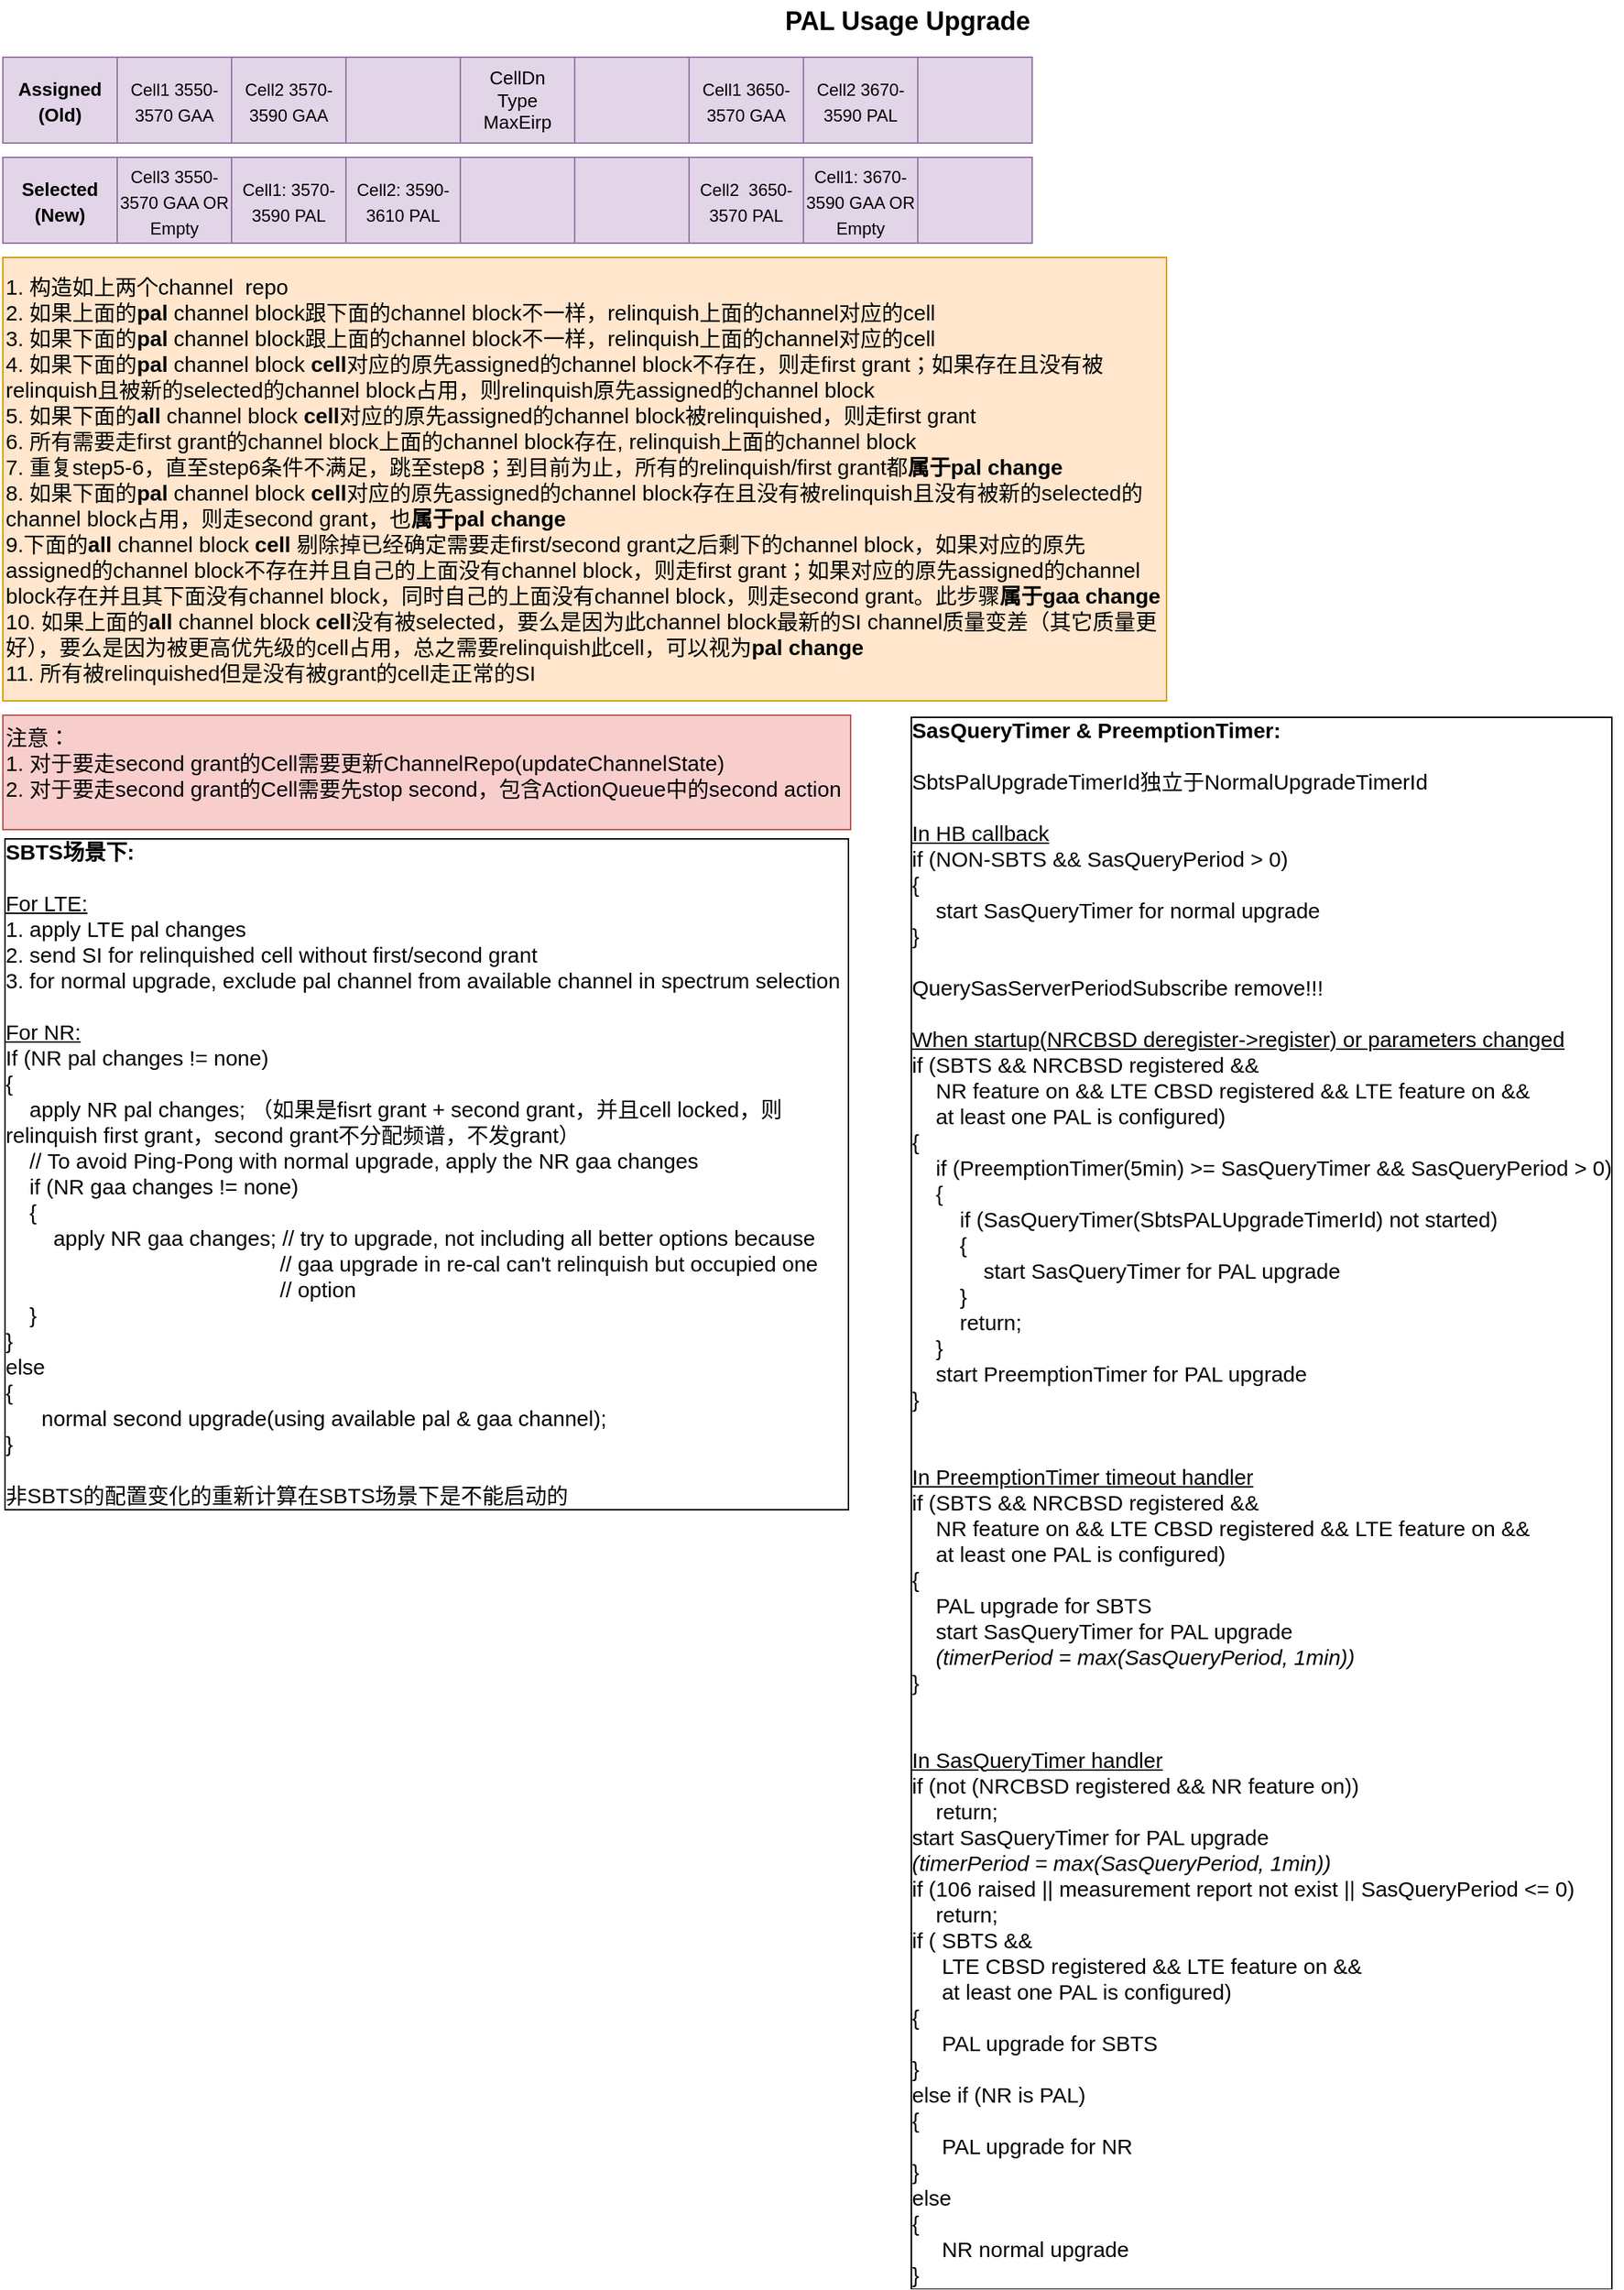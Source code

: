 <mxfile version="18.1.3" type="github">
  <diagram id="I7b-DVMGUag0UUCmyViW" name="Page-1">
    <mxGraphModel dx="1422" dy="762" grid="1" gridSize="10" guides="1" tooltips="1" connect="1" arrows="1" fold="1" page="1" pageScale="1" pageWidth="1169" pageHeight="1654" math="0" shadow="0">
      <root>
        <mxCell id="0" />
        <mxCell id="1" parent="0" />
        <mxCell id="0SPUhZUTOxkxkWTP6AR3-1" value="1. 构造如上两个channel&amp;nbsp; repo&lt;br&gt;2. 如果上面的&lt;b&gt;pal &lt;/b&gt;channel block跟下面的channel block不一样，relinquish上面的channel对应的cell&lt;br&gt;3. 如果下面的&lt;b&gt;pal &lt;/b&gt;channel block跟上面的channel block不一样，relinquish上面的channel对应的cell&lt;br&gt;4. 如果下面的&lt;b&gt;pal &lt;/b&gt;channel block &lt;b&gt;cell&lt;/b&gt;对应的原先assigned的channel block不存在，则走first grant；如果存在且没有被relinquish且被新的selected的channel block占用，则relinquish原先assigned的channel block&lt;br&gt;5. 如果下面的&lt;b&gt;all &lt;/b&gt;channel block &lt;b&gt;cell&lt;/b&gt;对应的原先assigned的channel block被relinquished，则走first grant&lt;br&gt;6. 所有需要走first grant的channel block上面的channel block存在, relinquish上面的channel block&lt;br&gt;7. 重复step5-6，直至step6条件不满足，跳至step8；到目前为止，所有的relinquish/first grant都&lt;b&gt;属于pal change&lt;/b&gt;&lt;br&gt;8. 如果下面的&lt;b&gt;pal &lt;/b&gt;channel block &lt;b&gt;cell&lt;/b&gt;对应的原先assigned的channel block存在且没有被relinquish且没有被新的selected的channel block占用，则走second grant，也&lt;b&gt;属于pal change&lt;/b&gt;&lt;br&gt;9.下面的&lt;b&gt;all &lt;/b&gt;channel block &lt;b&gt;cell &lt;/b&gt;剔除掉已经确定需要走first/second grant之后剩下的channel block，如果对应的原先assigned的channel block不存在并且自己的上面没有channel block，则走first grant；如果对应的原先assigned的channel block存在并且其下面没有channel block，同时自己的上面没有channel block，则走second grant。此步骤&lt;b&gt;属于gaa change&lt;/b&gt;&lt;br&gt;10. 如果上面的&lt;b&gt;all&amp;nbsp;&lt;/b&gt;channel block &lt;b&gt;cell&lt;/b&gt;没有被selected，要么是因为此channel block最新的SI channel质量变差（其它质量更好），要么是因为被更高优先级的cell占用，总之需要relinquish此cell，可以视为&lt;b&gt;pal change&lt;/b&gt;&lt;br&gt;11. 所有被relinquished但是没有被grant的cell走正常的SI" style="rounded=0;whiteSpace=wrap;html=1;align=left;fontSize=15;fillColor=#ffe6cc;strokeColor=#d79b00;fontFamily=Helvetica;" parent="1" vertex="1">
          <mxGeometry x="7" y="190" width="814" height="310" as="geometry" />
        </mxCell>
        <mxCell id="0SPUhZUTOxkxkWTP6AR3-2" value="&lt;b&gt;&lt;span style=&quot;font-size: 13px;&quot;&gt;Assigned&lt;/span&gt;&lt;br style=&quot;font-size: 13px;&quot;&gt;&lt;span style=&quot;font-size: 13px;&quot;&gt;(Old)&lt;/span&gt;&lt;/b&gt;" style="rounded=0;whiteSpace=wrap;html=1;fontSize=15;align=center;verticalAlign=middle;fillColor=#e1d5e7;strokeColor=#9673a6;fontFamily=Helvetica;" parent="1" vertex="1">
          <mxGeometry x="7" y="50" width="80" height="60" as="geometry" />
        </mxCell>
        <mxCell id="0SPUhZUTOxkxkWTP6AR3-3" value="&lt;span style=&quot;font-size: 12px&quot;&gt;Cell1 3550-3570 GAA&lt;/span&gt;" style="rounded=0;whiteSpace=wrap;html=1;fontSize=15;align=center;verticalAlign=middle;fillColor=#e1d5e7;strokeColor=#9673a6;fontFamily=Helvetica;" parent="1" vertex="1">
          <mxGeometry x="87" y="50" width="80" height="60" as="geometry" />
        </mxCell>
        <mxCell id="0SPUhZUTOxkxkWTP6AR3-4" value="&lt;span style=&quot;font-size: 12px&quot;&gt;Cell2 3570-3590 GAA&lt;/span&gt;" style="rounded=0;whiteSpace=wrap;html=1;fontSize=15;align=center;verticalAlign=middle;fillColor=#e1d5e7;strokeColor=#9673a6;fontFamily=Helvetica;" parent="1" vertex="1">
          <mxGeometry x="167" y="50" width="80" height="60" as="geometry" />
        </mxCell>
        <mxCell id="0SPUhZUTOxkxkWTP6AR3-5" value="" style="rounded=0;whiteSpace=wrap;html=1;fontSize=15;align=center;verticalAlign=middle;fillColor=#e1d5e7;strokeColor=#9673a6;fontFamily=Helvetica;" parent="1" vertex="1">
          <mxGeometry x="247" y="50" width="80" height="60" as="geometry" />
        </mxCell>
        <mxCell id="0SPUhZUTOxkxkWTP6AR3-6" value="CellDn&lt;br&gt;Type&lt;br style=&quot;font-size: 13px&quot;&gt;MaxEirp" style="rounded=0;whiteSpace=wrap;html=1;fontSize=13;align=center;fontStyle=0;verticalAlign=middle;fillColor=#e1d5e7;strokeColor=#9673a6;fontFamily=Helvetica;" parent="1" vertex="1">
          <mxGeometry x="327" y="50" width="80" height="60" as="geometry" />
        </mxCell>
        <mxCell id="0SPUhZUTOxkxkWTP6AR3-7" value="" style="rounded=0;whiteSpace=wrap;html=1;fontSize=15;align=center;verticalAlign=middle;fillColor=#e1d5e7;strokeColor=#9673a6;fontFamily=Helvetica;" parent="1" vertex="1">
          <mxGeometry x="407" y="50" width="80" height="60" as="geometry" />
        </mxCell>
        <mxCell id="0SPUhZUTOxkxkWTP6AR3-8" value="&lt;span style=&quot;font-size: 12px&quot;&gt;Cell1 3650-3570 GAA&lt;/span&gt;" style="rounded=0;whiteSpace=wrap;html=1;fontSize=15;align=center;verticalAlign=middle;fillColor=#e1d5e7;strokeColor=#9673a6;fontFamily=Helvetica;" parent="1" vertex="1">
          <mxGeometry x="487" y="50" width="80" height="60" as="geometry" />
        </mxCell>
        <mxCell id="0SPUhZUTOxkxkWTP6AR3-9" value="&lt;span style=&quot;font-size: 12px&quot;&gt;Cell2 3670-3590 PAL&lt;/span&gt;" style="rounded=0;whiteSpace=wrap;html=1;fontSize=15;align=center;verticalAlign=middle;fillColor=#e1d5e7;strokeColor=#9673a6;fontFamily=Helvetica;" parent="1" vertex="1">
          <mxGeometry x="567" y="50" width="80" height="60" as="geometry" />
        </mxCell>
        <mxCell id="0SPUhZUTOxkxkWTP6AR3-10" value="" style="rounded=0;whiteSpace=wrap;html=1;fontSize=15;align=center;verticalAlign=middle;fillColor=#e1d5e7;strokeColor=#9673a6;fontFamily=Helvetica;" parent="1" vertex="1">
          <mxGeometry x="647" y="50" width="80" height="60" as="geometry" />
        </mxCell>
        <mxCell id="0SPUhZUTOxkxkWTP6AR3-11" value="&lt;b&gt;&lt;span style=&quot;font-size: 13px;&quot;&gt;Selected&lt;/span&gt;&lt;br style=&quot;font-size: 13px;&quot;&gt;&lt;span style=&quot;font-size: 13px;&quot;&gt;(New)&lt;/span&gt;&lt;/b&gt;" style="rounded=0;whiteSpace=wrap;html=1;fontSize=15;align=center;verticalAlign=middle;fillColor=#e1d5e7;strokeColor=#9673a6;fontFamily=Helvetica;" parent="1" vertex="1">
          <mxGeometry x="7" y="120" width="80" height="60" as="geometry" />
        </mxCell>
        <mxCell id="0SPUhZUTOxkxkWTP6AR3-12" value="&lt;span style=&quot;font-size: 12px&quot;&gt;Cell3 3550-3570 GAA OR&lt;br&gt;Empty&lt;br&gt;&lt;/span&gt;" style="rounded=0;whiteSpace=wrap;html=1;fontSize=15;align=center;verticalAlign=middle;fillColor=#e1d5e7;strokeColor=#9673a6;fontFamily=Helvetica;" parent="1" vertex="1">
          <mxGeometry x="87" y="120" width="80" height="60" as="geometry" />
        </mxCell>
        <mxCell id="0SPUhZUTOxkxkWTP6AR3-13" value="&lt;span style=&quot;font-size: 12px&quot;&gt;Cell1: 3570-3590 PAL&lt;/span&gt;" style="rounded=0;whiteSpace=wrap;html=1;fontSize=15;align=center;verticalAlign=middle;fillColor=#e1d5e7;strokeColor=#9673a6;fontFamily=Helvetica;" parent="1" vertex="1">
          <mxGeometry x="167" y="120" width="80" height="60" as="geometry" />
        </mxCell>
        <mxCell id="0SPUhZUTOxkxkWTP6AR3-14" value="&lt;span style=&quot;font-size: 12px&quot;&gt;Cell2: 3590-3610 PAL&lt;/span&gt;" style="rounded=0;whiteSpace=wrap;html=1;fontSize=15;align=center;verticalAlign=middle;fillColor=#e1d5e7;strokeColor=#9673a6;fontFamily=Helvetica;" parent="1" vertex="1">
          <mxGeometry x="247" y="120" width="80" height="60" as="geometry" />
        </mxCell>
        <mxCell id="0SPUhZUTOxkxkWTP6AR3-15" value="" style="rounded=0;whiteSpace=wrap;html=1;fontSize=15;align=center;verticalAlign=middle;fillColor=#e1d5e7;strokeColor=#9673a6;fontFamily=Helvetica;" parent="1" vertex="1">
          <mxGeometry x="327" y="120" width="80" height="60" as="geometry" />
        </mxCell>
        <mxCell id="0SPUhZUTOxkxkWTP6AR3-16" value="" style="rounded=0;whiteSpace=wrap;html=1;fontSize=15;align=center;verticalAlign=middle;fillColor=#e1d5e7;strokeColor=#9673a6;fontFamily=Helvetica;" parent="1" vertex="1">
          <mxGeometry x="407" y="120" width="80" height="60" as="geometry" />
        </mxCell>
        <mxCell id="0SPUhZUTOxkxkWTP6AR3-17" value="&lt;font style=&quot;font-size: 12px&quot;&gt;Cell2&amp;nbsp; 3650-3570 PAL&lt;/font&gt;" style="rounded=0;whiteSpace=wrap;html=1;fontSize=15;align=center;verticalAlign=middle;fillColor=#e1d5e7;strokeColor=#9673a6;fontFamily=Helvetica;" parent="1" vertex="1">
          <mxGeometry x="487" y="120" width="80" height="60" as="geometry" />
        </mxCell>
        <mxCell id="0SPUhZUTOxkxkWTP6AR3-18" value="&lt;span style=&quot;font-size: 12px&quot;&gt;Cell1: 3670-3590 GAA OR Empty&lt;/span&gt;" style="rounded=0;whiteSpace=wrap;html=1;fontSize=15;align=center;verticalAlign=middle;fillColor=#e1d5e7;strokeColor=#9673a6;fontFamily=Helvetica;" parent="1" vertex="1">
          <mxGeometry x="567" y="120" width="80" height="60" as="geometry" />
        </mxCell>
        <mxCell id="0SPUhZUTOxkxkWTP6AR3-19" value="" style="rounded=0;whiteSpace=wrap;html=1;fontSize=15;align=center;verticalAlign=middle;fillColor=#e1d5e7;strokeColor=#9673a6;fontFamily=Helvetica;" parent="1" vertex="1">
          <mxGeometry x="647" y="120" width="80" height="60" as="geometry" />
        </mxCell>
        <mxCell id="0SPUhZUTOxkxkWTP6AR3-22" value="PAL Usage Upgrade" style="text;html=1;strokeColor=none;fillColor=none;align=center;verticalAlign=middle;whiteSpace=wrap;rounded=0;fontSize=18;fontColor=#000000;fontStyle=1;fontFamily=Helvetica;" parent="1" vertex="1">
          <mxGeometry x="530" y="10" width="220" height="30" as="geometry" />
        </mxCell>
        <mxCell id="0SPUhZUTOxkxkWTP6AR3-23" value="&lt;font style=&quot;font-size: 15px&quot;&gt;注意：&lt;br&gt;1. 对于要走second grant的Cell需要更新ChannelRepo(updateChannelState)&lt;br&gt;2. 对于要走second grant的Cell需要先stop second，包含ActionQueue中的second action&lt;br&gt;&lt;/font&gt;" style="text;html=1;strokeColor=#b85450;fillColor=#f8cecc;align=left;verticalAlign=top;whiteSpace=wrap;rounded=0;fontSize=14;fontFamily=Helvetica;" parent="1" vertex="1">
          <mxGeometry x="7" y="510" width="593" height="80" as="geometry" />
        </mxCell>
        <mxCell id="e3JJVRDGPqxO4OqVIrgf-2" value="&lt;font style=&quot;font-size: 15px;&quot;&gt;&lt;font style=&quot;font-size: 15px;&quot;&gt;&lt;b style=&quot;&quot;&gt;SBTS场景下:&lt;/b&gt;&lt;br style=&quot;&quot;&gt;&lt;br&gt;&lt;u style=&quot;&quot;&gt;For LTE:&lt;/u&gt;&lt;br style=&quot;&quot;&gt;1. apply LTE pal changes&lt;br style=&quot;&quot;&gt;2. send SI for relinquished cell without first/second grant&lt;br style=&quot;&quot;&gt;3. for normal upgrade, exclude pal channel from available channel in spectrum selection&amp;nbsp;&lt;br style=&quot;&quot;&gt;&lt;br style=&quot;&quot;&gt;&lt;u style=&quot;&quot;&gt;For NR:&lt;/u&gt;&lt;/font&gt;&lt;br style=&quot;&quot;&gt;If (NR pal changes != none)&lt;br style=&quot;&quot;&gt;{&lt;br style=&quot;&quot;&gt;&amp;nbsp; &amp;nbsp; apply NR pal changes; （如果是fisrt grant + second grant，并且cell locked，则relinquish first grant，second grant不分配频谱，不发grant）&lt;br&gt;&amp;nbsp; &amp;nbsp; // To avoid Ping-Pong with normal upgrade, apply the&amp;nbsp;NR gaa changes&lt;br style=&quot;&quot;&gt;&amp;nbsp; &amp;nbsp; if (NR gaa changes != none)&lt;br style=&quot;&quot;&gt;&amp;nbsp; &amp;nbsp; {&lt;br style=&quot;&quot;&gt;&amp;nbsp; &amp;nbsp; &amp;nbsp; &amp;nbsp; apply NR gaa changes; // try to upgrade, not including all better options because&amp;nbsp;&lt;br&gt;&amp;nbsp; &amp;nbsp; &amp;nbsp; &amp;nbsp; &amp;nbsp; &amp;nbsp; &amp;nbsp; &amp;nbsp; &amp;nbsp; &amp;nbsp; &amp;nbsp; &amp;nbsp; &amp;nbsp; &amp;nbsp; &amp;nbsp; &amp;nbsp; &amp;nbsp; &amp;nbsp; &amp;nbsp; &amp;nbsp; &amp;nbsp; &amp;nbsp; &amp;nbsp; // gaa upgrade in re-cal can&#39;t relinquish but occupied one&amp;nbsp; &amp;nbsp; &amp;nbsp; &amp;nbsp; &amp;nbsp; &amp;nbsp; &amp;nbsp; &amp;nbsp; &amp;nbsp; &amp;nbsp; &amp;nbsp; &amp;nbsp; &amp;nbsp; &amp;nbsp; &amp;nbsp; &amp;nbsp; &amp;nbsp; &amp;nbsp; &amp;nbsp; &amp;nbsp; &amp;nbsp; &amp;nbsp; &amp;nbsp; &amp;nbsp; &amp;nbsp; &amp;nbsp; // option&lt;br style=&quot;&quot;&gt;&amp;nbsp; &amp;nbsp; }&lt;br style=&quot;&quot;&gt;}&lt;br style=&quot;&quot;&gt;else&lt;br style=&quot;&quot;&gt;{&lt;br style=&quot;&quot;&gt;&amp;nbsp; &amp;nbsp; &amp;nbsp; normal second upgrade(using available pal &amp;amp; gaa channel);&lt;br style=&quot;&quot;&gt;}&lt;br&gt;&lt;br&gt;非SBTS的配置变化的重新计算在SBTS场景下是不能启动的&lt;br&gt;&lt;/font&gt;" style="text;html=1;strokeColor=none;fillColor=none;align=left;verticalAlign=top;whiteSpace=wrap;rounded=0;fontSize=14;fontFamily=Helvetica;labelBorderColor=default;labelBackgroundColor=none;sketch=0;shadow=0;glass=0;" parent="1" vertex="1">
          <mxGeometry x="5.5" y="589" width="593" height="580" as="geometry" />
        </mxCell>
        <mxCell id="syBKgrgxoMQ6-uX4aRrQ-3" value="&lt;div style=&quot;font-size: 15px;&quot;&gt;&lt;font style=&quot;font-size: 15px;&quot;&gt;&lt;b style=&quot;&quot;&gt;SasQueryTimer &amp;amp; PreemptionTimer:&lt;/b&gt;&lt;/font&gt;&lt;/div&gt;&lt;div style=&quot;font-size: 15px;&quot;&gt;&lt;br&gt;&lt;/div&gt;&lt;div style=&quot;font-size: 15px;&quot;&gt;&lt;font style=&quot;font-size: 15px;&quot;&gt;SbtsPalUpgradeTimerId独立于NormalUpgradeTimerId&lt;/font&gt;&lt;/div&gt;&lt;div style=&quot;font-size: 15px;&quot;&gt;&lt;font style=&quot;font-size: 15px;&quot;&gt;&lt;br&gt;&lt;/font&gt;&lt;/div&gt;&lt;div style=&quot;font-size: 15px;&quot;&gt;&lt;font style=&quot;font-size: 15px;&quot;&gt;&lt;u&gt;In HB callback&lt;/u&gt;&lt;/font&gt;&lt;/div&gt;&lt;div style=&quot;font-size: 15px;&quot;&gt;&lt;font style=&quot;font-size: 15px;&quot;&gt;if (NON-SBTS &amp;amp;&amp;amp; SasQueryPeriod &amp;gt; 0)&lt;/font&gt;&lt;/div&gt;&lt;div style=&quot;font-size: 15px;&quot;&gt;&lt;font style=&quot;font-size: 15px;&quot;&gt;{&lt;/font&gt;&lt;/div&gt;&lt;div style=&quot;font-size: 15px;&quot;&gt;&lt;font style=&quot;font-size: 15px;&quot;&gt;&amp;nbsp; &amp;nbsp; start SasQueryTimer for normal upgrade&lt;/font&gt;&lt;/div&gt;&lt;div style=&quot;font-size: 15px;&quot;&gt;&lt;font style=&quot;font-size: 15px;&quot;&gt;}&lt;/font&gt;&lt;/div&gt;&lt;div style=&quot;font-size: 15px;&quot;&gt;&lt;font style=&quot;font-size: 15px;&quot;&gt;&lt;br&gt;&lt;/font&gt;&lt;/div&gt;&lt;div style=&quot;font-size: 15px;&quot;&gt;&lt;font style=&quot;font-size: 15px;&quot;&gt;QuerySasServerPeriodSubscribe remove!!!&lt;/font&gt;&lt;/div&gt;&lt;div style=&quot;font-size: 15px;&quot;&gt;&lt;font style=&quot;font-size: 15px;&quot;&gt;&lt;br&gt;&lt;/font&gt;&lt;/div&gt;&lt;div style=&quot;font-size: 15px;&quot;&gt;&lt;font style=&quot;font-size: 15px;&quot;&gt;&lt;u&gt;When startup(NRCBSD deregister-&amp;gt;register) or parameters changed&lt;/u&gt;&lt;/font&gt;&lt;/div&gt;&lt;div style=&quot;font-size: 15px;&quot;&gt;&lt;div&gt;&lt;font style=&quot;font-size: 15px;&quot;&gt;if (SBTS &amp;amp;&amp;amp; NRCBSD registered &amp;amp;&amp;amp;&lt;/font&gt;&lt;/div&gt;&lt;font style=&quot;font-size: 15px;&quot;&gt;&amp;nbsp; &amp;nbsp; NR feature on &amp;amp;&amp;amp; LTE CBSD registered &amp;amp;&amp;amp; LTE feature on &amp;amp;&amp;amp;&lt;br&gt;&amp;nbsp; &amp;nbsp; at least one PAL is configured&lt;span style=&quot;background-color: initial;&quot;&gt;)&lt;/span&gt;&lt;br&gt;&lt;/font&gt;&lt;/div&gt;&lt;div style=&quot;font-size: 15px;&quot;&gt;&lt;font style=&quot;font-size: 15px;&quot;&gt;{&lt;/font&gt;&lt;/div&gt;&lt;div style=&quot;font-size: 15px;&quot;&gt;&lt;font style=&quot;font-size: 15px;&quot;&gt;&amp;nbsp; &amp;nbsp; if (PreemptionTimer(5min) &amp;gt;= SasQueryTimer &amp;amp;&amp;amp; SasQueryPeriod&amp;nbsp;&amp;gt; 0)&lt;/font&gt;&lt;/div&gt;&lt;div style=&quot;font-size: 15px;&quot;&gt;&lt;font style=&quot;font-size: 15px;&quot;&gt;&amp;nbsp; &amp;nbsp; {&lt;/font&gt;&lt;/div&gt;&lt;div style=&quot;font-size: 15px;&quot;&gt;&lt;font style=&quot;font-size: 15px;&quot;&gt;&amp;nbsp; &amp;nbsp; &amp;nbsp; &amp;nbsp; if (SasQueryTimer(SbtsPALUpgradeTimerId) not started)&lt;/font&gt;&lt;/div&gt;&lt;div style=&quot;font-size: 15px;&quot;&gt;&lt;font style=&quot;font-size: 15px;&quot;&gt;&amp;nbsp; &amp;nbsp; &amp;nbsp; &amp;nbsp; {&lt;/font&gt;&lt;/div&gt;&lt;div style=&quot;font-size: 15px;&quot;&gt;&lt;font style=&quot;font-size: 15px;&quot;&gt;&amp;nbsp; &amp;nbsp; &amp;nbsp; &amp;nbsp; &amp;nbsp; &amp;nbsp; start SasQueryTimer for PAL upgrade&lt;/font&gt;&lt;/div&gt;&lt;div style=&quot;font-size: 15px;&quot;&gt;&lt;font style=&quot;font-size: 15px;&quot;&gt;&amp;nbsp; &amp;nbsp; &amp;nbsp; &amp;nbsp; }&lt;/font&gt;&lt;/div&gt;&lt;div style=&quot;font-size: 15px;&quot;&gt;&lt;font style=&quot;font-size: 15px;&quot;&gt;&amp;nbsp; &amp;nbsp; &amp;nbsp; &amp;nbsp; return;&lt;/font&gt;&lt;/div&gt;&lt;div style=&quot;font-size: 15px;&quot;&gt;&lt;font style=&quot;font-size: 15px;&quot;&gt;&amp;nbsp; &amp;nbsp; }&lt;/font&gt;&lt;/div&gt;&lt;div style=&quot;font-size: 15px;&quot;&gt;&lt;font style=&quot;font-size: 15px;&quot;&gt;&amp;nbsp; &amp;nbsp; start PreemptionTimer for PAL upgrade&lt;/font&gt;&lt;/div&gt;&lt;div style=&quot;font-size: 15px;&quot;&gt;&lt;font style=&quot;font-size: 15px;&quot;&gt;}&lt;/font&gt;&lt;/div&gt;&lt;div style=&quot;font-size: 15px;&quot;&gt;&lt;font style=&quot;font-size: 15px;&quot;&gt;&lt;br&gt;&lt;/font&gt;&lt;/div&gt;&lt;div style=&quot;font-size: 15px;&quot;&gt;&lt;font style=&quot;font-size: 15px;&quot;&gt;&lt;br&gt;&lt;/font&gt;&lt;/div&gt;&lt;div style=&quot;font-size: 15px;&quot;&gt;&lt;font style=&quot;font-size: 15px;&quot;&gt;&lt;u&gt;In PreemptionTimer timeout handler&lt;/u&gt;&lt;/font&gt;&lt;/div&gt;&lt;div style=&quot;font-size: 15px;&quot;&gt;&lt;font style=&quot;font-size: 15px;&quot;&gt;if (SBTS &amp;amp;&amp;amp; NRCBSD registered &amp;amp;&amp;amp;&lt;/font&gt;&lt;/div&gt;&lt;font style=&quot;font-size: 15px;&quot;&gt;&amp;nbsp; &amp;nbsp; NR feature on &amp;amp;&amp;amp; LTE CBSD registered &amp;amp;&amp;amp; LTE feature on &amp;amp;&amp;amp;&lt;br&gt;&amp;nbsp; &amp;nbsp; at least one PAL is configured&lt;span style=&quot;background-color: initial;&quot;&gt;)&lt;/span&gt;&lt;br&gt;&lt;/font&gt;&lt;div style=&quot;font-size: 15px;&quot;&gt;&lt;font style=&quot;font-size: 15px;&quot;&gt;{&lt;/font&gt;&lt;/div&gt;&lt;div style=&quot;font-size: 15px;&quot;&gt;&lt;font style=&quot;font-size: 15px;&quot;&gt;&amp;nbsp; &amp;nbsp; PAL upgrade for SBTS&lt;/font&gt;&lt;/div&gt;&lt;div style=&quot;font-size: 15px;&quot;&gt;&lt;font style=&quot;font-size: 15px;&quot;&gt;&amp;nbsp; &amp;nbsp; start SasQueryTimer for PAL upgrade&amp;nbsp;&lt;/font&gt;&lt;/div&gt;&lt;div style=&quot;font-size: 15px;&quot;&gt;&lt;font style=&quot;font-size: 15px;&quot;&gt;&amp;nbsp; &amp;nbsp; &lt;i&gt;(timerPeriod = max(SasQueryPeriod, 1min))&lt;/i&gt;&lt;/font&gt;&lt;/div&gt;&lt;div style=&quot;font-size: 15px;&quot;&gt;&lt;font style=&quot;font-size: 15px;&quot;&gt;}&lt;/font&gt;&lt;/div&gt;&lt;div style=&quot;font-size: 15px;&quot;&gt;&lt;font style=&quot;font-size: 15px;&quot;&gt;&lt;br&gt;&lt;/font&gt;&lt;/div&gt;&lt;div style=&quot;font-size: 15px;&quot;&gt;&lt;font style=&quot;font-size: 15px;&quot;&gt;&lt;br&gt;&lt;/font&gt;&lt;/div&gt;&lt;div style=&quot;font-size: 15px;&quot;&gt;&lt;font style=&quot;font-size: 15px;&quot;&gt;&lt;u&gt;In SasQueryTimer handler&lt;/u&gt;&lt;/font&gt;&lt;/div&gt;&lt;div style=&quot;font-size: 15px;&quot;&gt;&lt;div&gt;&lt;font style=&quot;font-size: 15px;&quot;&gt;if (not (NRCBSD registered &amp;amp;&amp;amp; NR feature on))&lt;/font&gt;&lt;/div&gt;&lt;div&gt;&lt;font style=&quot;font-size: 15px;&quot;&gt;&amp;nbsp; &amp;nbsp; return;&lt;/font&gt;&lt;/div&gt;&lt;div&gt;&lt;font style=&quot;font-size: 15px;&quot;&gt;start SasQueryTimer for PAL upgrade&lt;/font&gt;&lt;/div&gt;&lt;div&gt;&lt;font style=&quot;font-size: 15px;&quot;&gt;&lt;i style=&quot;&quot;&gt;(timerPeriod = max(SasQueryPeriod, 1min))&lt;/i&gt;&lt;/font&gt;&lt;/div&gt;&lt;div&gt;&lt;font style=&quot;font-size: 15px;&quot;&gt;if (106 raised || measurement report not exist ||&amp;nbsp;&lt;/font&gt;&lt;span style=&quot;background-color: initial;&quot;&gt;SasQueryPeriod &amp;lt;= 0)&lt;/span&gt;&lt;/div&gt;&lt;div&gt;&lt;font style=&quot;font-size: 15px;&quot;&gt;&amp;nbsp; &amp;nbsp; return;&lt;/font&gt;&lt;/div&gt;&lt;div&gt;&lt;font style=&quot;font-size: 15px;&quot;&gt;if ( SBTS &amp;amp;&amp;amp;&lt;/font&gt;&lt;/div&gt;&lt;div&gt;&lt;font style=&quot;font-size: 15px;&quot;&gt;&amp;nbsp; &amp;nbsp; &amp;nbsp;LTE CBSD registered &amp;amp;&amp;amp; LTE feature on &amp;amp;&amp;amp;&lt;/font&gt;&lt;/div&gt;&lt;div&gt;&lt;font style=&quot;font-size: 15px;&quot;&gt;&amp;nbsp; &amp;nbsp; &amp;nbsp;at least one PAL is configured)&lt;/font&gt;&lt;/div&gt;&lt;div&gt;&lt;font style=&quot;font-size: 15px;&quot;&gt;{&lt;/font&gt;&lt;/div&gt;&lt;div&gt;&lt;font style=&quot;font-size: 15px;&quot;&gt;&amp;nbsp; &amp;nbsp; &amp;nbsp;PAL upgrade for SBTS&lt;/font&gt;&lt;/div&gt;&lt;div&gt;&lt;font style=&quot;font-size: 15px;&quot;&gt;}&lt;/font&gt;&lt;/div&gt;&lt;div&gt;&lt;font style=&quot;font-size: 15px;&quot;&gt;else if (NR is PAL)&lt;/font&gt;&lt;/div&gt;&lt;div&gt;&lt;font style=&quot;font-size: 15px;&quot;&gt;{&lt;/font&gt;&lt;/div&gt;&lt;div&gt;&lt;font style=&quot;font-size: 15px;&quot;&gt;&amp;nbsp; &amp;nbsp; &amp;nbsp;PAL upgrade for NR&lt;/font&gt;&lt;/div&gt;&lt;div&gt;&lt;font style=&quot;font-size: 15px;&quot;&gt;}&lt;/font&gt;&lt;/div&gt;&lt;div&gt;&lt;font style=&quot;font-size: 15px;&quot;&gt;else&lt;/font&gt;&lt;/div&gt;&lt;div&gt;&lt;font style=&quot;font-size: 15px;&quot;&gt;{&lt;/font&gt;&lt;/div&gt;&lt;div&gt;&lt;font style=&quot;font-size: 15px;&quot;&gt;&amp;nbsp; &amp;nbsp; &amp;nbsp;NR normal upgrade&lt;/font&gt;&lt;/div&gt;&lt;div&gt;&lt;font style=&quot;font-size: 15px;&quot;&gt;}&lt;/font&gt;&lt;/div&gt;&lt;/div&gt;" style="text;html=1;strokeColor=none;fillColor=none;align=left;verticalAlign=middle;whiteSpace=wrap;rounded=0;sketch=0;shadow=0;labelBorderColor=default;" parent="1" vertex="1">
          <mxGeometry x="640" y="510" width="500" height="1100" as="geometry" />
        </mxCell>
      </root>
    </mxGraphModel>
  </diagram>
</mxfile>
